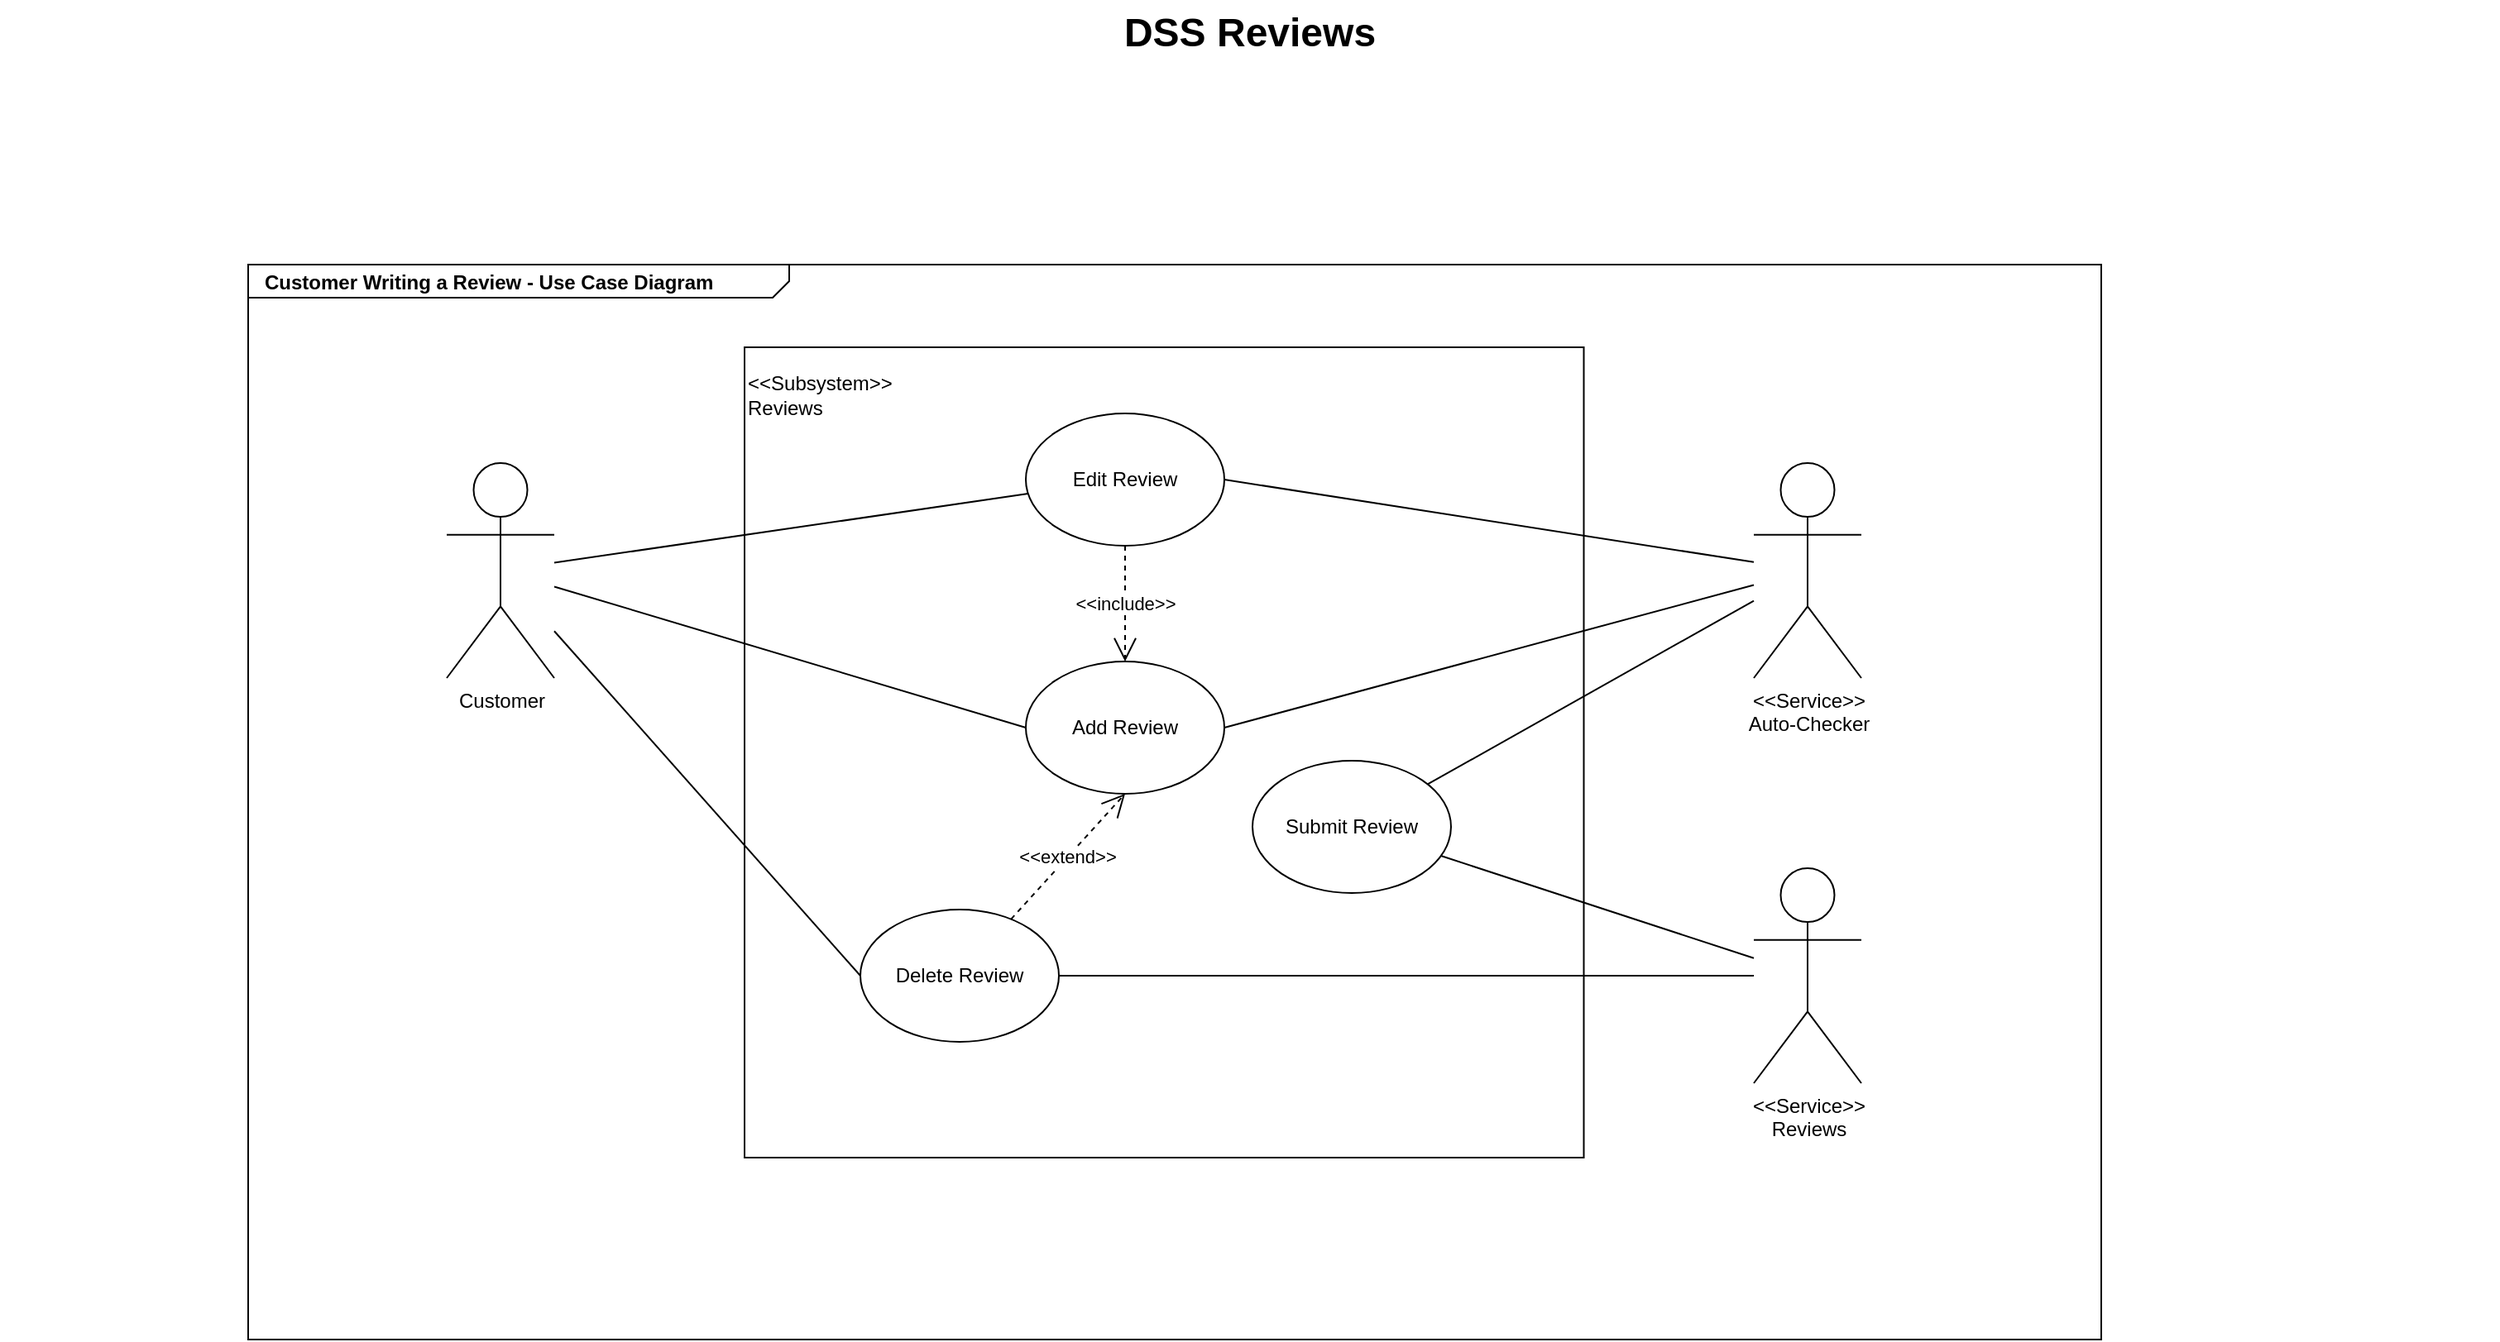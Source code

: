 <mxfile pages="2">
    <diagram name="Reviews Use Case Diagram" id="OifyI4WR07Ny5c5B6LSC">
        <mxGraphModel dx="255" dy="519" grid="1" gridSize="10" guides="1" tooltips="1" connect="1" arrows="1" fold="1" page="1" pageScale="1.5" pageWidth="1169" pageHeight="826" background="none" math="0" shadow="0">
            <root>
                <mxCell id="kJucp_VOQ4L5jVynimr2-0" style=";html=1;"/>
                <mxCell id="kJucp_VOQ4L5jVynimr2-1" style=";html=1;" parent="kJucp_VOQ4L5jVynimr2-0"/>
                <mxCell id="kJucp_VOQ4L5jVynimr2-2" value="&lt;p style=&quot;margin: 0px ; margin-top: 4px ; margin-left: 10px ; text-align: left&quot;&gt;&lt;b&gt;Customer Writing a Review - Use Case Diagram&lt;/b&gt;&lt;br&gt;&lt;/p&gt;" style="html=1;strokeWidth=1;shape=mxgraph.sysml.package;html=1;overflow=fill;whiteSpace=wrap;fillColor=none;gradientColor=none;fontSize=12;align=center;labelX=327.64;" parent="kJucp_VOQ4L5jVynimr2-1" vertex="1">
                    <mxGeometry x="270" y="200" width="1120" height="650" as="geometry"/>
                </mxCell>
                <mxCell id="kJucp_VOQ4L5jVynimr2-24" value="DSS Reviews" style="text;strokeColor=none;fillColor=none;html=1;fontSize=24;fontStyle=1;verticalAlign=middle;align=center;" parent="kJucp_VOQ4L5jVynimr2-1" vertex="1">
                    <mxGeometry x="120" y="40" width="1510" height="40" as="geometry"/>
                </mxCell>
                <mxCell id="s-Sxeqdd2UQZ5VzBVCuT-0" value="&lt;br&gt;&amp;lt;&amp;lt;Subsystem&amp;gt;&amp;gt;&lt;br&gt;Reviews&lt;br&gt;&lt;br&gt;&lt;br&gt;&lt;br&gt;&lt;br&gt;&lt;br&gt;&lt;br&gt;&lt;br&gt;&lt;br&gt;&lt;br&gt;&lt;br&gt;&lt;br&gt;&lt;br&gt;&lt;br&gt;&lt;br&gt;&lt;br&gt;&lt;br&gt;&lt;br&gt;&lt;br&gt;&lt;br&gt;&lt;br&gt;&lt;br&gt;&lt;br&gt;&lt;br&gt;&lt;br&gt;&lt;br&gt;&lt;br&gt;&lt;br&gt;&lt;br&gt;&lt;br&gt;&lt;br&gt;&lt;br&gt;" style="rounded=0;whiteSpace=wrap;html=1;align=left;" parent="kJucp_VOQ4L5jVynimr2-1" vertex="1">
                    <mxGeometry x="570" y="250" width="507.25" height="490" as="geometry"/>
                </mxCell>
                <mxCell id="s-Sxeqdd2UQZ5VzBVCuT-1" value="Customer" style="shape=umlActor;verticalLabelPosition=bottom;verticalAlign=top;html=1;outlineConnect=0;" parent="kJucp_VOQ4L5jVynimr2-1" vertex="1">
                    <mxGeometry x="390" y="320" width="65" height="130" as="geometry"/>
                </mxCell>
                <mxCell id="s-Sxeqdd2UQZ5VzBVCuT-6" value="Add Review" style="ellipse;whiteSpace=wrap;html=1;" parent="kJucp_VOQ4L5jVynimr2-1" vertex="1">
                    <mxGeometry x="740" y="440" width="120" height="80" as="geometry"/>
                </mxCell>
                <mxCell id="s-Sxeqdd2UQZ5VzBVCuT-7" value="&amp;lt;&amp;lt;Service&amp;gt;&amp;gt;&lt;br&gt;Auto-Checker" style="shape=umlActor;verticalLabelPosition=bottom;verticalAlign=top;html=1;outlineConnect=0;" parent="kJucp_VOQ4L5jVynimr2-1" vertex="1">
                    <mxGeometry x="1180" y="320" width="65" height="130" as="geometry"/>
                </mxCell>
                <mxCell id="s-Sxeqdd2UQZ5VzBVCuT-8" value="Submit Review" style="ellipse;whiteSpace=wrap;html=1;" parent="kJucp_VOQ4L5jVynimr2-1" vertex="1">
                    <mxGeometry x="877" y="500" width="120" height="80" as="geometry"/>
                </mxCell>
                <mxCell id="s-Sxeqdd2UQZ5VzBVCuT-12" value="" style="endArrow=none;html=1;entryX=0;entryY=0.5;entryDx=0;entryDy=0;" parent="kJucp_VOQ4L5jVynimr2-1" source="s-Sxeqdd2UQZ5VzBVCuT-1" target="s-Sxeqdd2UQZ5VzBVCuT-6" edge="1">
                    <mxGeometry width="50" height="50" relative="1" as="geometry">
                        <mxPoint x="530" y="500" as="sourcePoint"/>
                        <mxPoint x="737" y="500" as="targetPoint"/>
                        <Array as="points"/>
                    </mxGeometry>
                </mxCell>
                <mxCell id="s-Sxeqdd2UQZ5VzBVCuT-15" value="&amp;lt;&amp;lt;Service&amp;gt;&amp;gt;&lt;br&gt;Reviews" style="shape=umlActor;verticalLabelPosition=bottom;verticalAlign=top;html=1;outlineConnect=0;" parent="kJucp_VOQ4L5jVynimr2-1" vertex="1">
                    <mxGeometry x="1180" y="565" width="65" height="130" as="geometry"/>
                </mxCell>
                <mxCell id="s-Sxeqdd2UQZ5VzBVCuT-18" value="" style="endArrow=none;html=1;exitX=1;exitY=0.5;exitDx=0;exitDy=0;" parent="kJucp_VOQ4L5jVynimr2-1" source="s-Sxeqdd2UQZ5VzBVCuT-6" target="s-Sxeqdd2UQZ5VzBVCuT-7" edge="1">
                    <mxGeometry width="50" height="50" relative="1" as="geometry">
                        <mxPoint x="900" y="574.96" as="sourcePoint"/>
                        <mxPoint x="1160" y="360" as="targetPoint"/>
                        <Array as="points"/>
                    </mxGeometry>
                </mxCell>
                <mxCell id="s-Sxeqdd2UQZ5VzBVCuT-19" value="" style="endArrow=none;html=1;" parent="kJucp_VOQ4L5jVynimr2-1" source="s-Sxeqdd2UQZ5VzBVCuT-8" target="s-Sxeqdd2UQZ5VzBVCuT-15" edge="1">
                    <mxGeometry width="50" height="50" relative="1" as="geometry">
                        <mxPoint x="857" y="679.5" as="sourcePoint"/>
                        <mxPoint x="1120" y="590" as="targetPoint"/>
                        <Array as="points"/>
                    </mxGeometry>
                </mxCell>
                <mxCell id="s-Sxeqdd2UQZ5VzBVCuT-21" value="" style="endArrow=none;html=1;" parent="kJucp_VOQ4L5jVynimr2-1" source="s-Sxeqdd2UQZ5VzBVCuT-8" target="s-Sxeqdd2UQZ5VzBVCuT-7" edge="1">
                    <mxGeometry width="50" height="50" relative="1" as="geometry">
                        <mxPoint x="867" y="530" as="sourcePoint"/>
                        <mxPoint x="1160" y="360" as="targetPoint"/>
                        <Array as="points"/>
                    </mxGeometry>
                </mxCell>
                <mxCell id="s-Sxeqdd2UQZ5VzBVCuT-30" value="" style="endArrow=none;html=1;" parent="kJucp_VOQ4L5jVynimr2-1" source="s-Sxeqdd2UQZ5VzBVCuT-1" target="s-Sxeqdd2UQZ5VzBVCuT-28" edge="1">
                    <mxGeometry width="50" height="50" relative="1" as="geometry">
                        <mxPoint x="500" y="400" as="sourcePoint"/>
                        <mxPoint x="790" y="430.0" as="targetPoint"/>
                        <Array as="points"/>
                    </mxGeometry>
                </mxCell>
                <mxCell id="s-Sxeqdd2UQZ5VzBVCuT-32" value="" style="endArrow=none;html=1;exitX=1;exitY=0.5;exitDx=0;exitDy=0;" parent="kJucp_VOQ4L5jVynimr2-1" source="s-Sxeqdd2UQZ5VzBVCuT-28" target="s-Sxeqdd2UQZ5VzBVCuT-7" edge="1">
                    <mxGeometry width="50" height="50" relative="1" as="geometry">
                        <mxPoint x="910" y="500.0" as="sourcePoint"/>
                        <mxPoint x="1160" y="360" as="targetPoint"/>
                        <Array as="points"/>
                    </mxGeometry>
                </mxCell>
                <mxCell id="s-Sxeqdd2UQZ5VzBVCuT-36" value="&amp;lt;&amp;lt;include&amp;gt;&amp;gt;" style="endArrow=open;endSize=12;dashed=1;html=1;exitX=0.5;exitY=1;exitDx=0;exitDy=0;" parent="kJucp_VOQ4L5jVynimr2-1" source="s-Sxeqdd2UQZ5VzBVCuT-28" target="s-Sxeqdd2UQZ5VzBVCuT-6" edge="1">
                    <mxGeometry width="160" relative="1" as="geometry">
                        <mxPoint x="850" y="450" as="sourcePoint"/>
                        <mxPoint x="1010" y="450" as="targetPoint"/>
                        <Array as="points"/>
                    </mxGeometry>
                </mxCell>
                <mxCell id="s-Sxeqdd2UQZ5VzBVCuT-41" value="Delete Review" style="ellipse;whiteSpace=wrap;html=1;" parent="kJucp_VOQ4L5jVynimr2-1" vertex="1">
                    <mxGeometry x="640" y="590" width="120" height="80" as="geometry"/>
                </mxCell>
                <mxCell id="s-Sxeqdd2UQZ5VzBVCuT-43" value="" style="endArrow=none;html=1;entryX=0;entryY=0.5;entryDx=0;entryDy=0;" parent="kJucp_VOQ4L5jVynimr2-1" source="s-Sxeqdd2UQZ5VzBVCuT-1" target="s-Sxeqdd2UQZ5VzBVCuT-41" edge="1">
                    <mxGeometry width="50" height="50" relative="1" as="geometry">
                        <mxPoint x="500" y="360" as="sourcePoint"/>
                        <mxPoint x="789.999" y="484.999" as="targetPoint"/>
                        <Array as="points"/>
                    </mxGeometry>
                </mxCell>
                <mxCell id="s-Sxeqdd2UQZ5VzBVCuT-45" value="&amp;lt;&amp;lt;extend&amp;gt;&amp;gt;" style="endArrow=open;endSize=12;dashed=1;html=1;entryX=0.5;entryY=1;entryDx=0;entryDy=0;" parent="kJucp_VOQ4L5jVynimr2-1" source="s-Sxeqdd2UQZ5VzBVCuT-41" target="s-Sxeqdd2UQZ5VzBVCuT-6" edge="1">
                    <mxGeometry width="160" relative="1" as="geometry">
                        <mxPoint x="859.99" y="480" as="sourcePoint"/>
                        <mxPoint x="860" y="410" as="targetPoint"/>
                    </mxGeometry>
                </mxCell>
                <mxCell id="s-Sxeqdd2UQZ5VzBVCuT-28" value="Edit Review" style="ellipse;whiteSpace=wrap;html=1;" parent="kJucp_VOQ4L5jVynimr2-1" vertex="1">
                    <mxGeometry x="740" y="290" width="120" height="80" as="geometry"/>
                </mxCell>
                <mxCell id="s-Sxeqdd2UQZ5VzBVCuT-47" value="" style="endArrow=none;html=1;exitX=1;exitY=0.5;exitDx=0;exitDy=0;" parent="kJucp_VOQ4L5jVynimr2-1" target="s-Sxeqdd2UQZ5VzBVCuT-15" edge="1">
                    <mxGeometry width="50" height="50" relative="1" as="geometry">
                        <mxPoint x="760" y="630" as="sourcePoint"/>
                        <mxPoint x="1150" y="639" as="targetPoint"/>
                        <Array as="points"/>
                    </mxGeometry>
                </mxCell>
            </root>
        </mxGraphModel>
    </diagram>
    <diagram name="Template Diagram" id="929967ad-93f9-6ef4-fab6-5d389245f69c">
        <mxGraphModel dx="255" dy="519" grid="1" gridSize="10" guides="1" tooltips="1" connect="1" arrows="1" fold="1" page="1" pageScale="1.5" pageWidth="1169" pageHeight="826" background="none" math="0" shadow="0">
            <root>
                <mxCell id="0" style=";html=1;"/>
                <mxCell id="1" style=";html=1;" parent="0"/>
                <mxCell id="1672d66443f91eb5-1" value="&lt;p style=&quot;margin: 0px ; margin-top: 4px ; margin-left: 10px ; text-align: left&quot;&gt;&lt;b&gt;req&lt;/b&gt;&amp;nbsp;[package] HSUVRequirements[HSUV Specification]&lt;/p&gt;" style="html=1;strokeWidth=1;shape=mxgraph.sysml.package;html=1;overflow=fill;whiteSpace=wrap;fillColor=none;gradientColor=none;fontSize=12;align=center;labelX=327.64;" parent="1" vertex="1">
                    <mxGeometry x="317" y="295" width="1120" height="650" as="geometry"/>
                </mxCell>
                <mxCell id="1672d66443f91eb5-2" value="HSUVSpecification" style="shape=folder;tabWidth=80;tabHeight=20;tabPosition=left;strokeWidth=1;html=1;whiteSpace=wrap;align=center;fontSize=12;fontStyle=1" parent="1" vertex="1">
                    <mxGeometry x="437" y="355" width="160" height="90" as="geometry"/>
                </mxCell>
                <mxCell id="1672d66443f91eb5-3" value="&lt;b&gt;RefinedBy&lt;/b&gt;&lt;div&gt;&amp;lt;&amp;lt;&amp;gt;useCase&amp;gt; HSUVUseCases : Accelerate&lt;/div&gt;" style="shape=note;size=15;align=left;spacingLeft=10;html=1;whiteSpace=wrap;strokeColor=#000000;strokeWidth=1;fillColor=#ffffff;fontSize=12;" parent="1" vertex="1">
                    <mxGeometry x="867" y="365" width="300" height="60" as="geometry"/>
                </mxCell>
                <mxCell id="1672d66443f91eb5-13" style="edgeStyle=orthogonalEdgeStyle;rounded=0;html=1;jettySize=auto;orthogonalLoop=1;endArrow=circlePlus;endFill=0;" parent="1" source="1672d66443f91eb5-4" target="1672d66443f91eb5-2" edge="1">
                    <mxGeometry relative="1" as="geometry">
                        <Array as="points">
                            <mxPoint x="477" y="485"/>
                            <mxPoint x="517" y="485"/>
                        </Array>
                    </mxGeometry>
                </mxCell>
                <mxCell id="1672d66443f91eb5-4" value="&lt;p&gt;&amp;lt;&amp;lt;requirement&amp;gt;&amp;gt;&lt;/p&gt;&lt;p&gt;Eco-Friendliness&lt;/p&gt;" style="shape=rect;html=1;overflow=fill;whiteSpace=wrap;align=center;fontStyle=1" parent="1" vertex="1">
                    <mxGeometry x="397" y="535" width="160" height="80" as="geometry"/>
                </mxCell>
                <mxCell id="1672d66443f91eb5-15" style="edgeStyle=orthogonalEdgeStyle;rounded=0;html=1;endArrow=circlePlus;endFill=0;jettySize=auto;orthogonalLoop=1;" parent="1" source="1672d66443f91eb5-5" target="1672d66443f91eb5-2" edge="1">
                    <mxGeometry relative="1" as="geometry">
                        <Array as="points">
                            <mxPoint x="717" y="485"/>
                            <mxPoint x="517" y="485"/>
                        </Array>
                    </mxGeometry>
                </mxCell>
                <mxCell id="1672d66443f91eb5-5" value="&lt;p&gt;&amp;lt;&amp;lt;requirement&amp;gt;&amp;gt;&lt;/p&gt;&lt;p&gt;Performance&lt;/p&gt;" style="shape=rect;html=1;overflow=fill;whiteSpace=wrap;align=center;fontStyle=1" parent="1" vertex="1">
                    <mxGeometry x="637" y="535" width="160" height="70" as="geometry"/>
                </mxCell>
                <mxCell id="1672d66443f91eb5-21" style="edgeStyle=none;rounded=0;html=1;dashed=1;endArrow=none;endFill=0;jettySize=auto;orthogonalLoop=1;" parent="1" source="1672d66443f91eb5-6" target="1672d66443f91eb5-9" edge="1">
                    <mxGeometry relative="1" as="geometry"/>
                </mxCell>
                <mxCell id="1672d66443f91eb5-6" value="&lt;p&gt;&amp;lt;&amp;lt;requirement&amp;gt;&amp;gt;&lt;/p&gt;&lt;p&gt;Power&lt;/p&gt;" style="shape=rect;html=1;overflow=fill;whiteSpace=wrap;align=center;fontStyle=1" parent="1" vertex="1">
                    <mxGeometry x="1107" y="535" width="160" height="70" as="geometry"/>
                </mxCell>
                <mxCell id="1672d66443f91eb5-16" style="edgeStyle=orthogonalEdgeStyle;rounded=0;html=1;endArrow=circlePlus;endFill=0;jettySize=auto;orthogonalLoop=1;entryX=0.25;entryY=1;" parent="1" source="1672d66443f91eb5-7" target="1672d66443f91eb5-5" edge="1">
                    <mxGeometry relative="1" as="geometry">
                        <Array as="points">
                            <mxPoint x="627" y="635"/>
                            <mxPoint x="677" y="635"/>
                        </Array>
                    </mxGeometry>
                </mxCell>
                <mxCell id="1672d66443f91eb5-7" value="&lt;p&gt;&amp;lt;&amp;lt;requirement&amp;gt;&amp;gt;&lt;/p&gt;&lt;p&gt;Braking&lt;/p&gt;" style="shape=rect;html=1;overflow=fill;whiteSpace=wrap;align=center;fontStyle=1" parent="1" vertex="1">
                    <mxGeometry x="547" y="655" width="160" height="70" as="geometry"/>
                </mxCell>
                <mxCell id="1672d66443f91eb5-17" style="edgeStyle=orthogonalEdgeStyle;rounded=0;html=1;endArrow=circlePlus;endFill=0;jettySize=auto;orthogonalLoop=1;entryX=0.5;entryY=1;" parent="1" source="1672d66443f91eb5-8" target="1672d66443f91eb5-5" edge="1">
                    <mxGeometry relative="1" as="geometry">
                        <Array as="points">
                            <mxPoint x="817" y="635"/>
                            <mxPoint x="717" y="635"/>
                        </Array>
                    </mxGeometry>
                </mxCell>
                <mxCell id="1672d66443f91eb5-8" value="&lt;p&gt;&amp;lt;&amp;lt;requirement&amp;gt;&amp;gt;&lt;/p&gt;&lt;p&gt;FuelEconomy&lt;/p&gt;" style="shape=rect;html=1;overflow=fill;whiteSpace=wrap;align=center;fontStyle=1" parent="1" vertex="1">
                    <mxGeometry x="737" y="655" width="160" height="70" as="geometry"/>
                </mxCell>
                <mxCell id="1672d66443f91eb5-18" style="edgeStyle=orthogonalEdgeStyle;rounded=0;html=1;endArrow=circlePlus;endFill=0;jettySize=auto;orthogonalLoop=1;entryX=0.75;entryY=1;" parent="1" source="1672d66443f91eb5-9" target="1672d66443f91eb5-5" edge="1">
                    <mxGeometry relative="1" as="geometry">
                        <Array as="points">
                            <mxPoint x="1017" y="625"/>
                            <mxPoint x="757" y="625"/>
                        </Array>
                    </mxGeometry>
                </mxCell>
                <mxCell id="1672d66443f91eb5-22" style="edgeStyle=none;rounded=0;html=1;dashed=1;endArrow=none;endFill=0;jettySize=auto;orthogonalLoop=1;" parent="1" source="1672d66443f91eb5-9" target="1672d66443f91eb5-3" edge="1">
                    <mxGeometry relative="1" as="geometry"/>
                </mxCell>
                <mxCell id="1672d66443f91eb5-9" value="&lt;p&gt;&amp;lt;&amp;lt;requirement&amp;gt;&amp;gt;&lt;/p&gt;&lt;p&gt;Acceleration&lt;/p&gt;" style="shape=rect;html=1;overflow=fill;whiteSpace=wrap;align=center;fontStyle=1" parent="1" vertex="1">
                    <mxGeometry x="937" y="655" width="160" height="70" as="geometry"/>
                </mxCell>
                <mxCell id="1672d66443f91eb5-14" style="edgeStyle=orthogonalEdgeStyle;rounded=0;html=1;endArrow=circlePlus;endFill=0;jettySize=auto;orthogonalLoop=1;" parent="1" source="1672d66443f91eb5-10" target="1672d66443f91eb5-4" edge="1">
                    <mxGeometry relative="1" as="geometry">
                        <Array as="points">
                            <mxPoint x="477" y="755"/>
                            <mxPoint x="477" y="755"/>
                        </Array>
                    </mxGeometry>
                </mxCell>
                <mxCell id="1672d66443f91eb5-10" value="&lt;p style=&quot;margin: 0px ; margin-top: 4px ; text-align: center&quot;&gt;&amp;lt;&amp;lt;requirement&amp;gt;&amp;gt;&lt;br&gt;&lt;b&gt;Emissions&lt;/b&gt;&lt;/p&gt;&lt;hr&gt;&lt;p style=&quot;margin: 0px ; margin-left: 8px ; text-align: left&quot;&gt;Id = &quot;R1.1.2&quot;&lt;/p&gt;&lt;p style=&quot;margin: 0px ; margin-left: 8px ; text-align: left&quot;&gt;text=&quot;The vehicle shall meet UltraLow Emissions Vehicle standards.&quot;&lt;/p&gt;" style="shape=rect;html=1;overflow=fill;whiteSpace=wrap;" parent="1" vertex="1">
                    <mxGeometry x="427" y="785" width="290" height="120" as="geometry"/>
                </mxCell>
                <mxCell id="1672d66443f91eb5-19" style="rounded=0;html=1;endArrow=none;endFill=0;jettySize=auto;orthogonalLoop=1;dashed=1;" parent="1" source="1672d66443f91eb5-11" target="1672d66443f91eb5-9" edge="1">
                    <mxGeometry relative="1" as="geometry"/>
                </mxCell>
                <mxCell id="1672d66443f91eb5-11" value="&lt;b&gt;VerifiedBy&lt;/b&gt;&lt;div&gt;&amp;lt;&amp;lt;testCase&amp;gt;&amp;gt; MaxAcceleration&lt;/div&gt;" style="shape=note;size=15;align=left;spacingLeft=10;html=1;whiteSpace=wrap;strokeWidth=1;fontSize=12;" parent="1" vertex="1">
                    <mxGeometry x="832" y="825" width="210" height="60" as="geometry"/>
                </mxCell>
                <mxCell id="1672d66443f91eb5-20" style="edgeStyle=none;rounded=0;html=1;dashed=1;endArrow=none;endFill=0;jettySize=auto;orthogonalLoop=1;" parent="1" source="1672d66443f91eb5-12" target="1672d66443f91eb5-6" edge="1">
                    <mxGeometry relative="1" as="geometry"/>
                </mxCell>
                <mxCell id="1672d66443f91eb5-12" value="&lt;b&gt;SatisfiedBy&lt;/b&gt;&lt;div&gt;&amp;lt;&amp;lt;block&amp;gt;&amp;gt; PowerSubsystem&lt;/div&gt;" style="shape=note;size=15;align=left;spacingLeft=10;html=1;whiteSpace=wrap;strokeWidth=1;fontSize=12;" parent="1" vertex="1">
                    <mxGeometry x="1082" y="825" width="210" height="60" as="geometry"/>
                </mxCell>
                <mxCell id="1672d66443f91eb5-23" value="Title" style="text;strokeColor=none;fillColor=none;html=1;fontSize=24;fontStyle=1;verticalAlign=middle;align=center;" parent="1" vertex="1">
                    <mxGeometry x="120" y="40" width="1510" height="40" as="geometry"/>
                </mxCell>
            </root>
        </mxGraphModel>
    </diagram>
</mxfile>